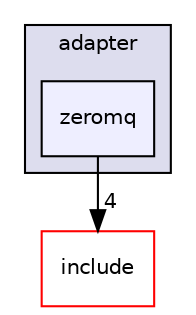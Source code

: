 digraph "zeromq" {
  compound=true
  node [ fontsize="10", fontname="Helvetica"];
  edge [ labelfontsize="10", labelfontname="Helvetica"];
  subgraph clusterdir_31723652cae489f418176f5343bc2fb8 {
    graph [ bgcolor="#ddddee", pencolor="black", label="adapter" fontname="Helvetica", fontsize="10", URL="dir_31723652cae489f418176f5343bc2fb8.html"]
  dir_fadc05f66422cab37eda319012635abf [shape=box, label="zeromq", style="filled", fillcolor="#eeeeff", pencolor="black", URL="dir_fadc05f66422cab37eda319012635abf.html"];
  }
  dir_b0856f6b0d80ccb263b2f415c91f9e17 [shape=box label="include" fillcolor="white" style="filled" color="red" URL="dir_b0856f6b0d80ccb263b2f415c91f9e17.html"];
  dir_fadc05f66422cab37eda319012635abf->dir_b0856f6b0d80ccb263b2f415c91f9e17 [headlabel="4", labeldistance=1.5 headhref="dir_000169_000035.html"];
}
